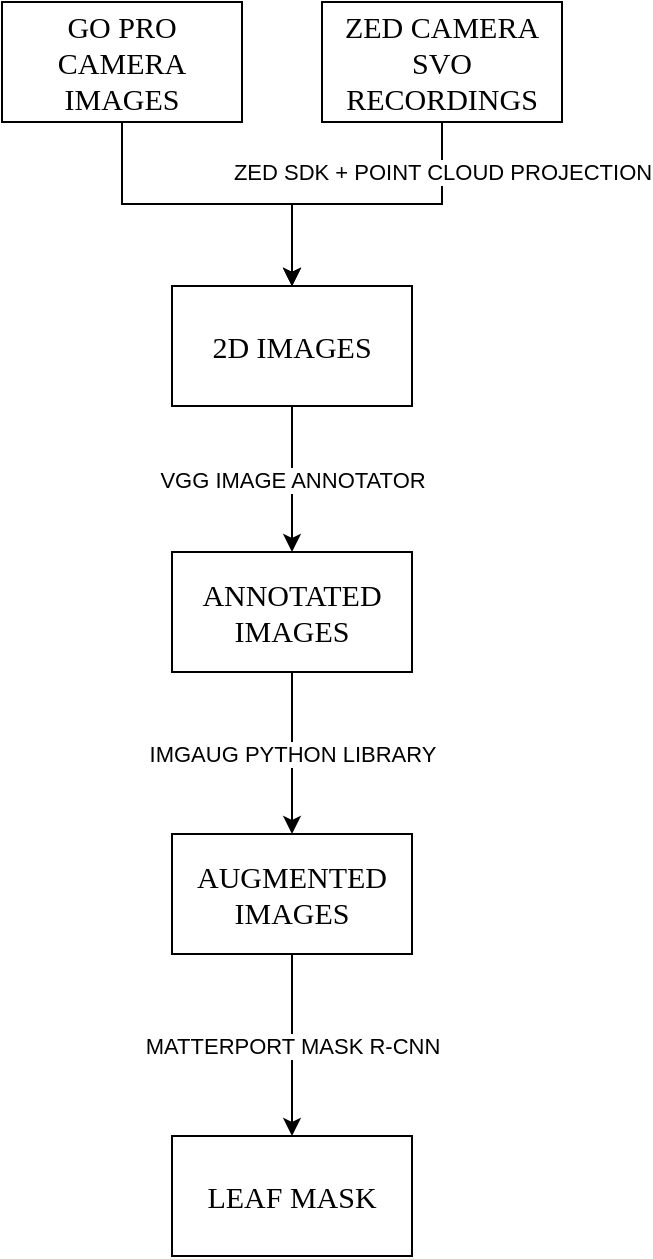 <mxfile version="22.1.2" type="device">
  <diagram name="Page-1" id="edf60f1a-56cd-e834-aa8a-f176f3a09ee4">
    <mxGraphModel dx="1232" dy="1195" grid="1" gridSize="10" guides="1" tooltips="1" connect="1" arrows="1" fold="1" page="1" pageScale="1" pageWidth="850" pageHeight="1100" background="none" math="0" shadow="0">
      <root>
        <mxCell id="0" />
        <mxCell id="1" parent="0" />
        <mxCell id="vUtEQ1WDIaLr55wLkuLu-14" value="" style="edgeStyle=orthogonalEdgeStyle;rounded=0;orthogonalLoop=1;jettySize=auto;html=1;" parent="1" source="60e70716793133e9-4" target="vUtEQ1WDIaLr55wLkuLu-13" edge="1">
          <mxGeometry relative="1" as="geometry" />
        </mxCell>
        <mxCell id="vUtEQ1WDIaLr55wLkuLu-15" value="ZED SDK + POINT CLOUD PROJECTION" style="edgeStyle=orthogonalEdgeStyle;rounded=0;orthogonalLoop=1;jettySize=auto;html=1;" parent="1" source="60e70716793133e9-4" target="vUtEQ1WDIaLr55wLkuLu-13" edge="1">
          <mxGeometry x="-0.684" relative="1" as="geometry">
            <mxPoint as="offset" />
          </mxGeometry>
        </mxCell>
        <mxCell id="60e70716793133e9-4" value="ZED CAMERA SVO RECORDINGS" style="rounded=0;whiteSpace=wrap;html=1;shadow=0;labelBackgroundColor=none;strokeWidth=1;fontFamily=Verdana;fontSize=15;align=center;" parent="1" vertex="1">
          <mxGeometry x="430" y="40" width="120" height="60" as="geometry" />
        </mxCell>
        <mxCell id="3mscPy9-ud9Tai3cdkcG-6" value="VGG IMAGE ANNOTATOR" style="edgeStyle=orthogonalEdgeStyle;rounded=0;orthogonalLoop=1;jettySize=auto;html=1;" parent="1" source="vUtEQ1WDIaLr55wLkuLu-13" target="3mscPy9-ud9Tai3cdkcG-5" edge="1">
          <mxGeometry relative="1" as="geometry" />
        </mxCell>
        <mxCell id="vUtEQ1WDIaLr55wLkuLu-13" value="2D IMAGES" style="rounded=0;whiteSpace=wrap;html=1;shadow=0;labelBackgroundColor=none;strokeWidth=1;fontFamily=Verdana;fontSize=15;align=center;" parent="1" vertex="1">
          <mxGeometry x="355" y="182" width="120" height="60" as="geometry" />
        </mxCell>
        <mxCell id="vUtEQ1WDIaLr55wLkuLu-23" value="MATTERPORT MASK R-CNN" style="edgeStyle=orthogonalEdgeStyle;rounded=0;orthogonalLoop=1;jettySize=auto;html=1;" parent="1" source="vUtEQ1WDIaLr55wLkuLu-20" target="vUtEQ1WDIaLr55wLkuLu-22" edge="1">
          <mxGeometry relative="1" as="geometry" />
        </mxCell>
        <mxCell id="vUtEQ1WDIaLr55wLkuLu-20" value="AUGMENTED IMAGES" style="whiteSpace=wrap;html=1;fontSize=15;fontFamily=Verdana;rounded=0;shadow=0;labelBackgroundColor=none;strokeWidth=1;" parent="1" vertex="1">
          <mxGeometry x="355" y="456" width="120" height="60" as="geometry" />
        </mxCell>
        <mxCell id="vUtEQ1WDIaLr55wLkuLu-22" value="LEAF MASK" style="whiteSpace=wrap;html=1;fontSize=15;fontFamily=Verdana;rounded=0;shadow=0;labelBackgroundColor=none;strokeWidth=1;" parent="1" vertex="1">
          <mxGeometry x="355" y="607" width="120" height="60" as="geometry" />
        </mxCell>
        <mxCell id="3mscPy9-ud9Tai3cdkcG-4" style="edgeStyle=orthogonalEdgeStyle;rounded=0;orthogonalLoop=1;jettySize=auto;html=1;exitX=0.5;exitY=1;exitDx=0;exitDy=0;entryX=0.5;entryY=0;entryDx=0;entryDy=0;" parent="1" source="3mscPy9-ud9Tai3cdkcG-1" target="vUtEQ1WDIaLr55wLkuLu-13" edge="1">
          <mxGeometry relative="1" as="geometry" />
        </mxCell>
        <mxCell id="3mscPy9-ud9Tai3cdkcG-1" value="GO PRO CAMERA IMAGES" style="rounded=0;whiteSpace=wrap;html=1;shadow=0;labelBackgroundColor=none;strokeWidth=1;fontFamily=Verdana;fontSize=15;align=center;" parent="1" vertex="1">
          <mxGeometry x="270" y="40" width="120" height="60" as="geometry" />
        </mxCell>
        <mxCell id="3mscPy9-ud9Tai3cdkcG-7" value="IMGAUG PYTHON LIBRARY" style="edgeStyle=orthogonalEdgeStyle;rounded=0;orthogonalLoop=1;jettySize=auto;html=1;exitX=0.5;exitY=1;exitDx=0;exitDy=0;entryX=0.5;entryY=0;entryDx=0;entryDy=0;" parent="1" source="3mscPy9-ud9Tai3cdkcG-5" target="vUtEQ1WDIaLr55wLkuLu-20" edge="1">
          <mxGeometry relative="1" as="geometry" />
        </mxCell>
        <mxCell id="3mscPy9-ud9Tai3cdkcG-5" value="ANNOTATED IMAGES" style="whiteSpace=wrap;html=1;fontSize=15;fontFamily=Verdana;rounded=0;shadow=0;labelBackgroundColor=none;strokeWidth=1;" parent="1" vertex="1">
          <mxGeometry x="355" y="315" width="120" height="60" as="geometry" />
        </mxCell>
      </root>
    </mxGraphModel>
  </diagram>
</mxfile>
